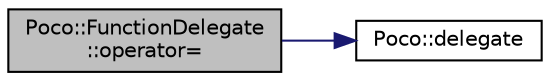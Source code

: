 digraph "Poco::FunctionDelegate::operator="
{
 // LATEX_PDF_SIZE
  edge [fontname="Helvetica",fontsize="10",labelfontname="Helvetica",labelfontsize="10"];
  node [fontname="Helvetica",fontsize="10",shape=record];
  rankdir="LR";
  Node1 [label="Poco::FunctionDelegate\l::operator=",height=0.2,width=0.4,color="black", fillcolor="grey75", style="filled", fontcolor="black",tooltip=" "];
  Node1 -> Node2 [color="midnightblue",fontsize="10",style="solid",fontname="Helvetica"];
  Node2 [label="Poco::delegate",height=0.2,width=0.4,color="black", fillcolor="white", style="filled",URL="$namespacePoco.html#a3c92b935465d543414d807c7884396ff",tooltip=" "];
}
